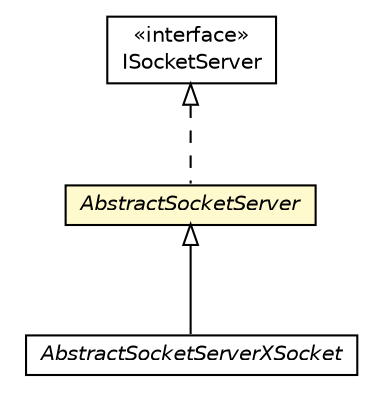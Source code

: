 #!/usr/local/bin/dot
#
# Class diagram 
# Generated by UMLGraph version R5_6-24-gf6e263 (http://www.umlgraph.org/)
#

digraph G {
	edge [fontname="Helvetica",fontsize=10,labelfontname="Helvetica",labelfontsize=10];
	node [fontname="Helvetica",fontsize=10,shape=plaintext];
	nodesep=0.25;
	ranksep=0.5;
	// org.universAAL.lddi.zwave.exporter.Server.AbstractSocketServerXSocket
	c1861571 [label=<<table title="org.universAAL.lddi.zwave.exporter.Server.AbstractSocketServerXSocket" border="0" cellborder="1" cellspacing="0" cellpadding="2" port="p" href="./AbstractSocketServerXSocket.html">
		<tr><td><table border="0" cellspacing="0" cellpadding="1">
<tr><td align="center" balign="center"><font face="Helvetica-Oblique"> AbstractSocketServerXSocket </font></td></tr>
		</table></td></tr>
		</table>>, URL="./AbstractSocketServerXSocket.html", fontname="Helvetica", fontcolor="black", fontsize=10.0];
	// org.universAAL.lddi.zwave.exporter.Server.ISocketServer
	c1861574 [label=<<table title="org.universAAL.lddi.zwave.exporter.Server.ISocketServer" border="0" cellborder="1" cellspacing="0" cellpadding="2" port="p" href="./ISocketServer.html">
		<tr><td><table border="0" cellspacing="0" cellpadding="1">
<tr><td align="center" balign="center"> &#171;interface&#187; </td></tr>
<tr><td align="center" balign="center"> ISocketServer </td></tr>
		</table></td></tr>
		</table>>, URL="./ISocketServer.html", fontname="Helvetica", fontcolor="black", fontsize=10.0];
	// org.universAAL.lddi.zwave.exporter.Server.AbstractSocketServer
	c1861578 [label=<<table title="org.universAAL.lddi.zwave.exporter.Server.AbstractSocketServer" border="0" cellborder="1" cellspacing="0" cellpadding="2" port="p" bgcolor="lemonChiffon" href="./AbstractSocketServer.html">
		<tr><td><table border="0" cellspacing="0" cellpadding="1">
<tr><td align="center" balign="center"><font face="Helvetica-Oblique"> AbstractSocketServer </font></td></tr>
		</table></td></tr>
		</table>>, URL="./AbstractSocketServer.html", fontname="Helvetica", fontcolor="black", fontsize=10.0];
	//org.universAAL.lddi.zwave.exporter.Server.AbstractSocketServerXSocket extends org.universAAL.lddi.zwave.exporter.Server.AbstractSocketServer
	c1861578:p -> c1861571:p [dir=back,arrowtail=empty];
	//org.universAAL.lddi.zwave.exporter.Server.AbstractSocketServer implements org.universAAL.lddi.zwave.exporter.Server.ISocketServer
	c1861574:p -> c1861578:p [dir=back,arrowtail=empty,style=dashed];
}

